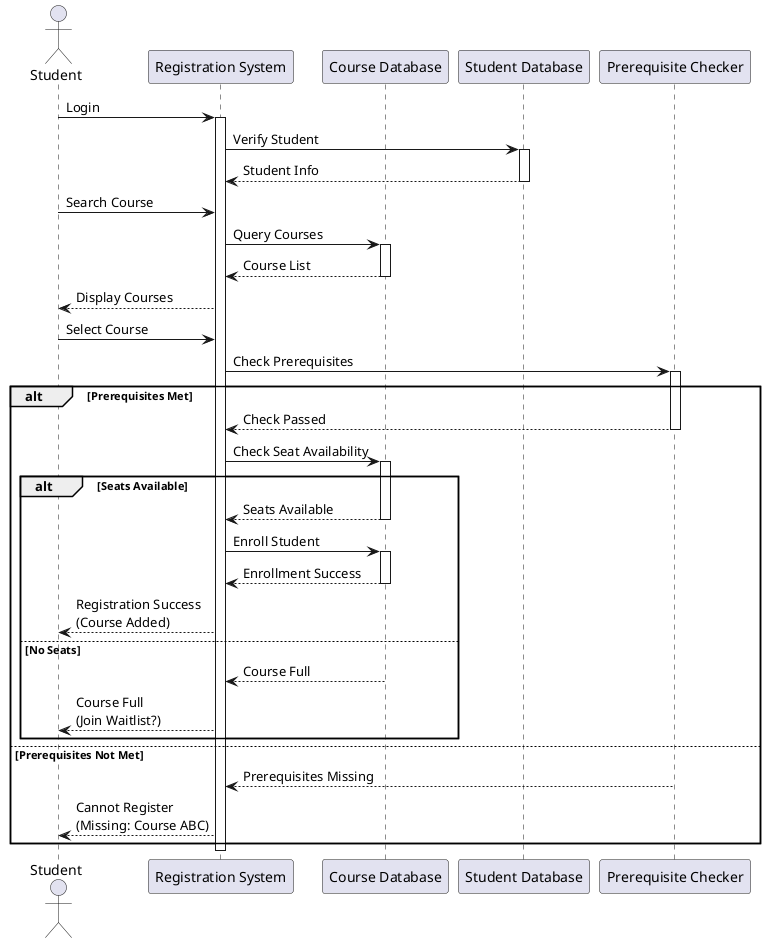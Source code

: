 @startuml Course - Register Course

actor Student
participant "Registration System" as System
participant "Course Database" as CourseDB
participant "Student Database" as StudentDB
participant "Prerequisite Checker" as Checker

Student -> System: Login
activate System

System -> StudentDB: Verify Student
activate StudentDB
StudentDB --> System: Student Info
deactivate StudentDB

Student -> System: Search Course

System -> CourseDB: Query Courses
activate CourseDB
CourseDB --> System: Course List
deactivate CourseDB

System --> Student: Display Courses

Student -> System: Select Course

System -> Checker: Check Prerequisites
activate Checker

alt Prerequisites Met
    Checker --> System: Check Passed
    deactivate Checker

    System -> CourseDB: Check Seat Availability
    activate CourseDB

    alt Seats Available
        CourseDB --> System: Seats Available
        deactivate CourseDB

        System -> CourseDB: Enroll Student
        activate CourseDB
        CourseDB --> System: Enrollment Success
        deactivate CourseDB

        System --> Student: Registration Success\n(Course Added)
    else No Seats
        CourseDB --> System: Course Full
        deactivate CourseDB
        System --> Student: Course Full\n(Join Waitlist?)
    end

else Prerequisites Not Met
    Checker --> System: Prerequisites Missing
    deactivate Checker
    System --> Student: Cannot Register\n(Missing: Course ABC)
end

deactivate System

@enduml
